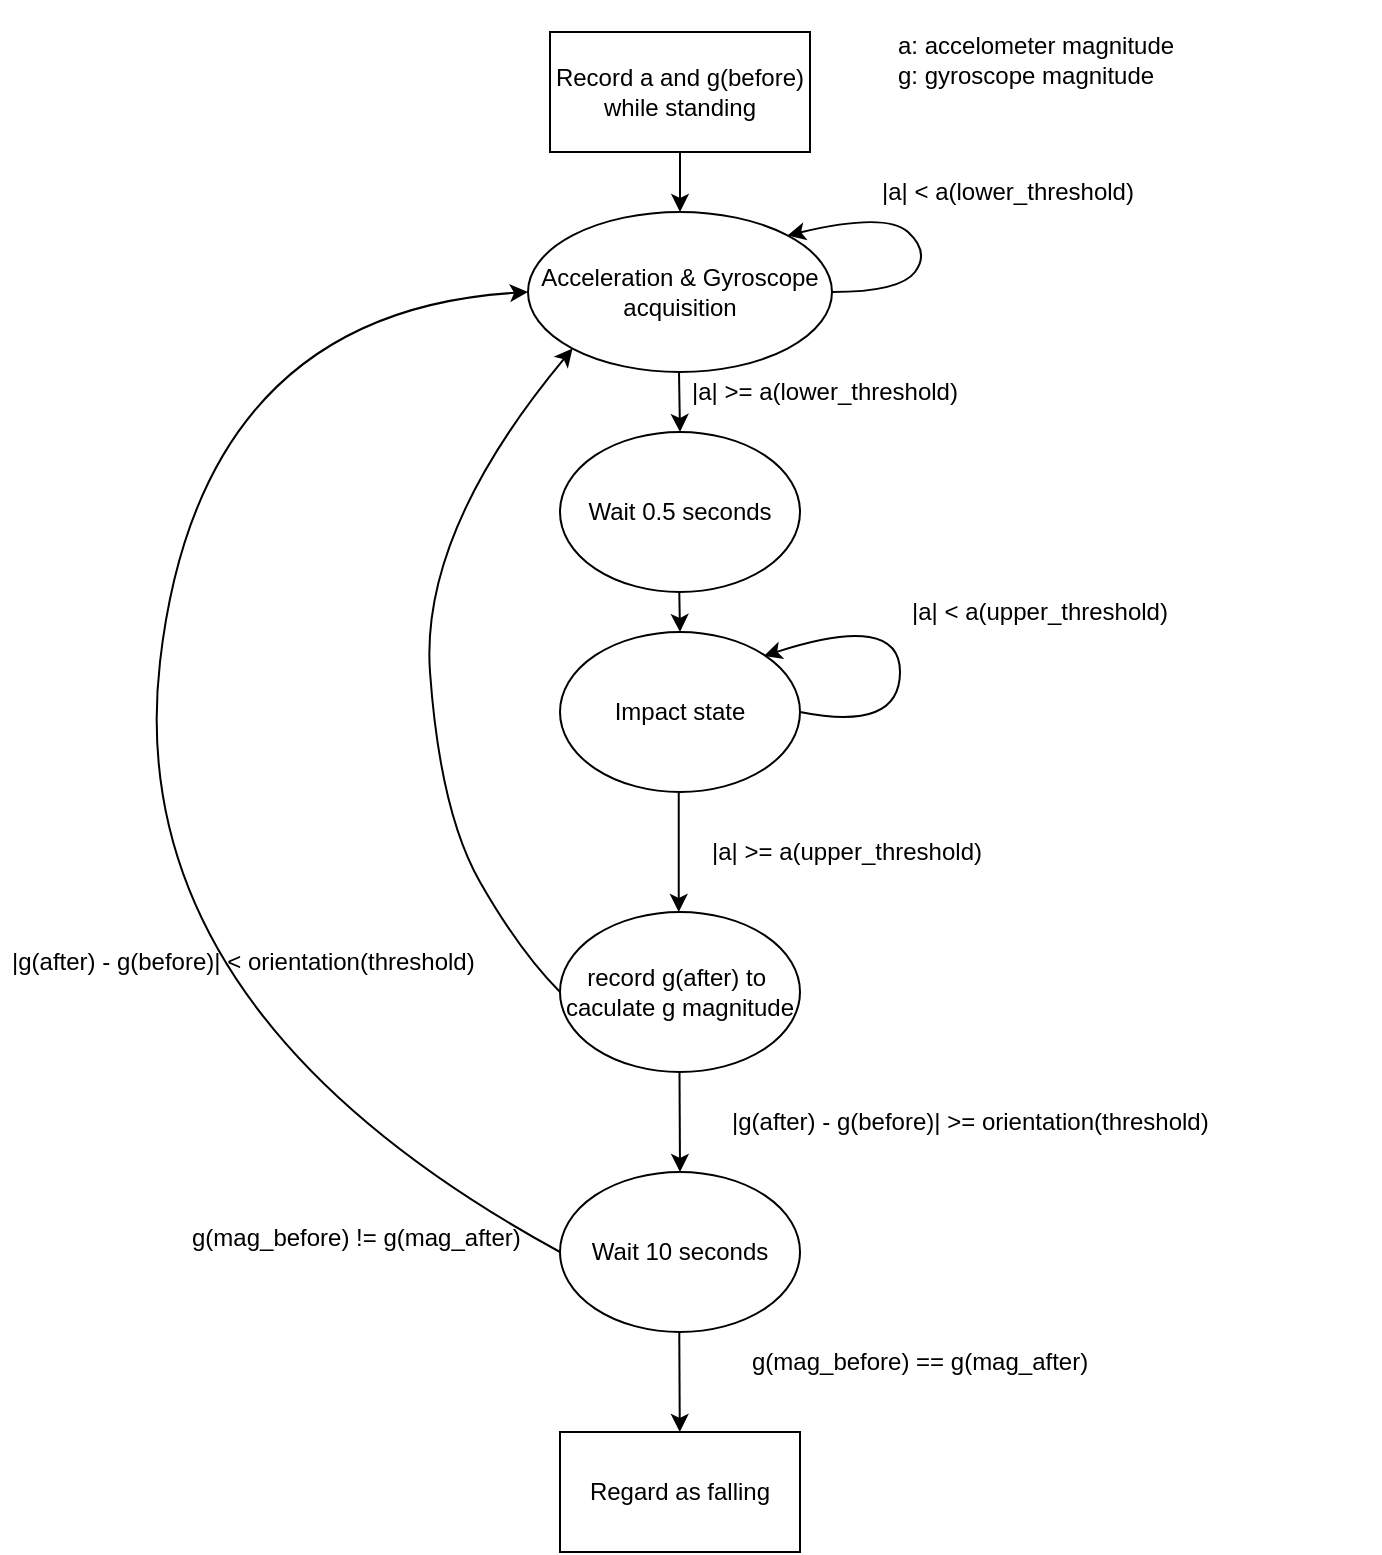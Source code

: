 <mxfile version="22.0.4" type="device">
  <diagram name="Page-1" id="571J0SZGDpuhBc2siIOK">
    <mxGraphModel dx="1583" dy="719" grid="0" gridSize="10" guides="1" tooltips="1" connect="1" arrows="1" fold="1" page="1" pageScale="1" pageWidth="1654" pageHeight="2336" math="0" shadow="0">
      <root>
        <mxCell id="0" />
        <mxCell id="1" parent="0" />
        <mxCell id="mfpjdpRioa03uFMdAMUd-1" value="Record a and g(before) while standing" style="rounded=0;whiteSpace=wrap;html=1;" vertex="1" parent="1">
          <mxGeometry x="475" y="80" width="130" height="60" as="geometry" />
        </mxCell>
        <mxCell id="mfpjdpRioa03uFMdAMUd-2" value="Acceleration &amp;amp; Gyroscope&lt;br&gt;acquisition" style="ellipse;whiteSpace=wrap;html=1;" vertex="1" parent="1">
          <mxGeometry x="464" y="170" width="152" height="80" as="geometry" />
        </mxCell>
        <mxCell id="mfpjdpRioa03uFMdAMUd-3" value="Wait 0.5 seconds" style="ellipse;whiteSpace=wrap;html=1;" vertex="1" parent="1">
          <mxGeometry x="480" y="280" width="120" height="80" as="geometry" />
        </mxCell>
        <mxCell id="mfpjdpRioa03uFMdAMUd-4" value="Impact state" style="ellipse;whiteSpace=wrap;html=1;" vertex="1" parent="1">
          <mxGeometry x="480" y="380" width="120" height="80" as="geometry" />
        </mxCell>
        <mxCell id="mfpjdpRioa03uFMdAMUd-6" value="" style="endArrow=classic;html=1;rounded=0;exitX=0.5;exitY=1;exitDx=0;exitDy=0;" edge="1" parent="1" source="mfpjdpRioa03uFMdAMUd-1">
          <mxGeometry width="50" height="50" relative="1" as="geometry">
            <mxPoint x="500" y="280" as="sourcePoint" />
            <mxPoint x="540" y="170" as="targetPoint" />
          </mxGeometry>
        </mxCell>
        <mxCell id="mfpjdpRioa03uFMdAMUd-7" value="" style="endArrow=classic;html=1;rounded=0;exitX=0.5;exitY=1;exitDx=0;exitDy=0;" edge="1" parent="1">
          <mxGeometry width="50" height="50" relative="1" as="geometry">
            <mxPoint x="539.5" y="250" as="sourcePoint" />
            <mxPoint x="540" y="280" as="targetPoint" />
          </mxGeometry>
        </mxCell>
        <mxCell id="mfpjdpRioa03uFMdAMUd-8" value="" style="endArrow=classic;html=1;rounded=0;exitX=0.5;exitY=1;exitDx=0;exitDy=0;" edge="1" parent="1">
          <mxGeometry width="50" height="50" relative="1" as="geometry">
            <mxPoint x="539.64" y="360" as="sourcePoint" />
            <mxPoint x="540" y="380" as="targetPoint" />
          </mxGeometry>
        </mxCell>
        <mxCell id="mfpjdpRioa03uFMdAMUd-9" value="" style="endArrow=classic;html=1;rounded=0;exitX=0.5;exitY=1;exitDx=0;exitDy=0;entryX=0.5;entryY=0;entryDx=0;entryDy=0;" edge="1" parent="1">
          <mxGeometry width="50" height="50" relative="1" as="geometry">
            <mxPoint x="539.37" y="460" as="sourcePoint" />
            <mxPoint x="539.37" y="520" as="targetPoint" />
          </mxGeometry>
        </mxCell>
        <mxCell id="mfpjdpRioa03uFMdAMUd-10" value="a: accelometer magnitude&lt;br&gt;g: gyroscope magnitude" style="text;strokeColor=none;fillColor=none;align=left;verticalAlign=middle;spacingLeft=4;spacingRight=4;overflow=hidden;points=[[0,0.5],[1,0.5]];portConstraint=eastwest;rotatable=0;whiteSpace=wrap;html=1;" vertex="1" parent="1">
          <mxGeometry x="643" y="64" width="184" height="60" as="geometry" />
        </mxCell>
        <mxCell id="mfpjdpRioa03uFMdAMUd-11" value="" style="curved=1;endArrow=classic;html=1;rounded=0;entryX=1;entryY=0;entryDx=0;entryDy=0;exitX=1;exitY=0.5;exitDx=0;exitDy=0;" edge="1" parent="1" source="mfpjdpRioa03uFMdAMUd-2" target="mfpjdpRioa03uFMdAMUd-2">
          <mxGeometry width="50" height="50" relative="1" as="geometry">
            <mxPoint x="610" y="220" as="sourcePoint" />
            <mxPoint x="630" y="180" as="targetPoint" />
            <Array as="points">
              <mxPoint x="650" y="210" />
              <mxPoint x="665" y="190" />
              <mxPoint x="643" y="170" />
            </Array>
          </mxGeometry>
        </mxCell>
        <mxCell id="mfpjdpRioa03uFMdAMUd-12" value="|a| &amp;lt; a(lower_threshold)" style="text;strokeColor=none;fillColor=none;align=left;verticalAlign=middle;spacingLeft=4;spacingRight=4;overflow=hidden;points=[[0,0.5],[1,0.5]];portConstraint=eastwest;rotatable=0;whiteSpace=wrap;html=1;" vertex="1" parent="1">
          <mxGeometry x="635" y="130" width="150" height="60" as="geometry" />
        </mxCell>
        <mxCell id="mfpjdpRioa03uFMdAMUd-16" value="|a| &amp;gt;= a(lower_threshold)" style="text;strokeColor=none;fillColor=none;align=left;verticalAlign=middle;spacingLeft=4;spacingRight=4;overflow=hidden;points=[[0,0.5],[1,0.5]];portConstraint=eastwest;rotatable=0;whiteSpace=wrap;html=1;" vertex="1" parent="1">
          <mxGeometry x="540" y="230" width="150" height="60" as="geometry" />
        </mxCell>
        <mxCell id="mfpjdpRioa03uFMdAMUd-17" value="|a| &amp;lt; a(upper_threshold)" style="text;strokeColor=none;fillColor=none;align=left;verticalAlign=middle;spacingLeft=4;spacingRight=4;overflow=hidden;points=[[0,0.5],[1,0.5]];portConstraint=eastwest;rotatable=0;whiteSpace=wrap;html=1;" vertex="1" parent="1">
          <mxGeometry x="650" y="340" width="150" height="60" as="geometry" />
        </mxCell>
        <mxCell id="mfpjdpRioa03uFMdAMUd-18" value="" style="curved=1;endArrow=classic;html=1;rounded=0;entryX=1;entryY=0;entryDx=0;entryDy=0;exitX=1;exitY=0.5;exitDx=0;exitDy=0;" edge="1" parent="1">
          <mxGeometry width="50" height="50" relative="1" as="geometry">
            <mxPoint x="600" y="420" as="sourcePoint" />
            <mxPoint x="582" y="392" as="targetPoint" />
            <Array as="points">
              <mxPoint x="650" y="430" />
              <mxPoint x="650" y="370" />
            </Array>
          </mxGeometry>
        </mxCell>
        <mxCell id="mfpjdpRioa03uFMdAMUd-19" value="record g(after) to&amp;nbsp;&lt;br&gt;caculate g magnitude" style="ellipse;whiteSpace=wrap;html=1;" vertex="1" parent="1">
          <mxGeometry x="480" y="520" width="120" height="80" as="geometry" />
        </mxCell>
        <mxCell id="mfpjdpRioa03uFMdAMUd-20" value="|a| &amp;gt;= a(upper_threshold)" style="text;strokeColor=none;fillColor=none;align=left;verticalAlign=middle;spacingLeft=4;spacingRight=4;overflow=hidden;points=[[0,0.5],[1,0.5]];portConstraint=eastwest;rotatable=0;whiteSpace=wrap;html=1;" vertex="1" parent="1">
          <mxGeometry x="550" y="460" width="150" height="60" as="geometry" />
        </mxCell>
        <mxCell id="mfpjdpRioa03uFMdAMUd-21" value="" style="endArrow=classic;html=1;rounded=0;exitX=0.5;exitY=1;exitDx=0;exitDy=0;" edge="1" parent="1">
          <mxGeometry width="50" height="50" relative="1" as="geometry">
            <mxPoint x="539.75" y="600" as="sourcePoint" />
            <mxPoint x="540" y="650" as="targetPoint" />
          </mxGeometry>
        </mxCell>
        <mxCell id="mfpjdpRioa03uFMdAMUd-22" value="Wait 10 seconds" style="ellipse;whiteSpace=wrap;html=1;" vertex="1" parent="1">
          <mxGeometry x="480" y="650" width="120" height="80" as="geometry" />
        </mxCell>
        <mxCell id="mfpjdpRioa03uFMdAMUd-23" value="Regard as falling" style="rounded=0;whiteSpace=wrap;html=1;" vertex="1" parent="1">
          <mxGeometry x="480" y="780" width="120" height="60" as="geometry" />
        </mxCell>
        <mxCell id="mfpjdpRioa03uFMdAMUd-24" value="" style="endArrow=classic;html=1;rounded=0;exitX=0.5;exitY=1;exitDx=0;exitDy=0;" edge="1" parent="1">
          <mxGeometry width="50" height="50" relative="1" as="geometry">
            <mxPoint x="539.64" y="730" as="sourcePoint" />
            <mxPoint x="539.89" y="780" as="targetPoint" />
          </mxGeometry>
        </mxCell>
        <mxCell id="mfpjdpRioa03uFMdAMUd-25" value="|g(after) - g(before)| &amp;gt;= orientation(threshold)" style="text;strokeColor=none;fillColor=none;align=left;verticalAlign=middle;spacingLeft=4;spacingRight=4;overflow=hidden;points=[[0,0.5],[1,0.5]];portConstraint=eastwest;rotatable=0;whiteSpace=wrap;html=1;" vertex="1" parent="1">
          <mxGeometry x="560" y="590" width="320" height="70" as="geometry" />
        </mxCell>
        <mxCell id="mfpjdpRioa03uFMdAMUd-26" value="g(mag_before) == g(mag_after)" style="text;strokeColor=none;fillColor=none;align=left;verticalAlign=middle;spacingLeft=4;spacingRight=4;overflow=hidden;points=[[0,0.5],[1,0.5]];portConstraint=eastwest;rotatable=0;whiteSpace=wrap;html=1;" vertex="1" parent="1">
          <mxGeometry x="570" y="710" width="320" height="70" as="geometry" />
        </mxCell>
        <mxCell id="mfpjdpRioa03uFMdAMUd-28" value="" style="curved=1;endArrow=classic;html=1;rounded=0;entryX=0;entryY=0.5;entryDx=0;entryDy=0;exitX=0;exitY=0.5;exitDx=0;exitDy=0;" edge="1" parent="1" source="mfpjdpRioa03uFMdAMUd-22" target="mfpjdpRioa03uFMdAMUd-2">
          <mxGeometry width="50" height="50" relative="1" as="geometry">
            <mxPoint x="380" y="500" as="sourcePoint" />
            <mxPoint x="430" y="450" as="targetPoint" />
            <Array as="points">
              <mxPoint x="260" y="570" />
              <mxPoint x="300" y="220" />
            </Array>
          </mxGeometry>
        </mxCell>
        <mxCell id="mfpjdpRioa03uFMdAMUd-29" value="g(mag_before) != g(mag_after)" style="text;strokeColor=none;fillColor=none;align=left;verticalAlign=middle;spacingLeft=4;spacingRight=4;overflow=hidden;points=[[0,0.5],[1,0.5]];portConstraint=eastwest;rotatable=0;whiteSpace=wrap;html=1;" vertex="1" parent="1">
          <mxGeometry x="290" y="655" width="210" height="55" as="geometry" />
        </mxCell>
        <mxCell id="mfpjdpRioa03uFMdAMUd-30" value="" style="curved=1;endArrow=classic;html=1;rounded=0;exitX=0;exitY=0.5;exitDx=0;exitDy=0;entryX=0;entryY=1;entryDx=0;entryDy=0;" edge="1" parent="1" source="mfpjdpRioa03uFMdAMUd-19" target="mfpjdpRioa03uFMdAMUd-2">
          <mxGeometry width="50" height="50" relative="1" as="geometry">
            <mxPoint x="410" y="540" as="sourcePoint" />
            <mxPoint x="460" y="490" as="targetPoint" />
            <Array as="points">
              <mxPoint x="460" y="540" />
              <mxPoint x="420" y="470" />
              <mxPoint x="410" y="330" />
            </Array>
          </mxGeometry>
        </mxCell>
        <mxCell id="mfpjdpRioa03uFMdAMUd-31" value="|g(after) - g(before)| &amp;lt; orientation(threshold)" style="text;strokeColor=none;fillColor=none;align=left;verticalAlign=middle;spacingLeft=4;spacingRight=4;overflow=hidden;points=[[0,0.5],[1,0.5]];portConstraint=eastwest;rotatable=0;whiteSpace=wrap;html=1;rounded=1;" vertex="1" parent="1">
          <mxGeometry x="200" y="500" width="250" height="90" as="geometry" />
        </mxCell>
      </root>
    </mxGraphModel>
  </diagram>
</mxfile>
